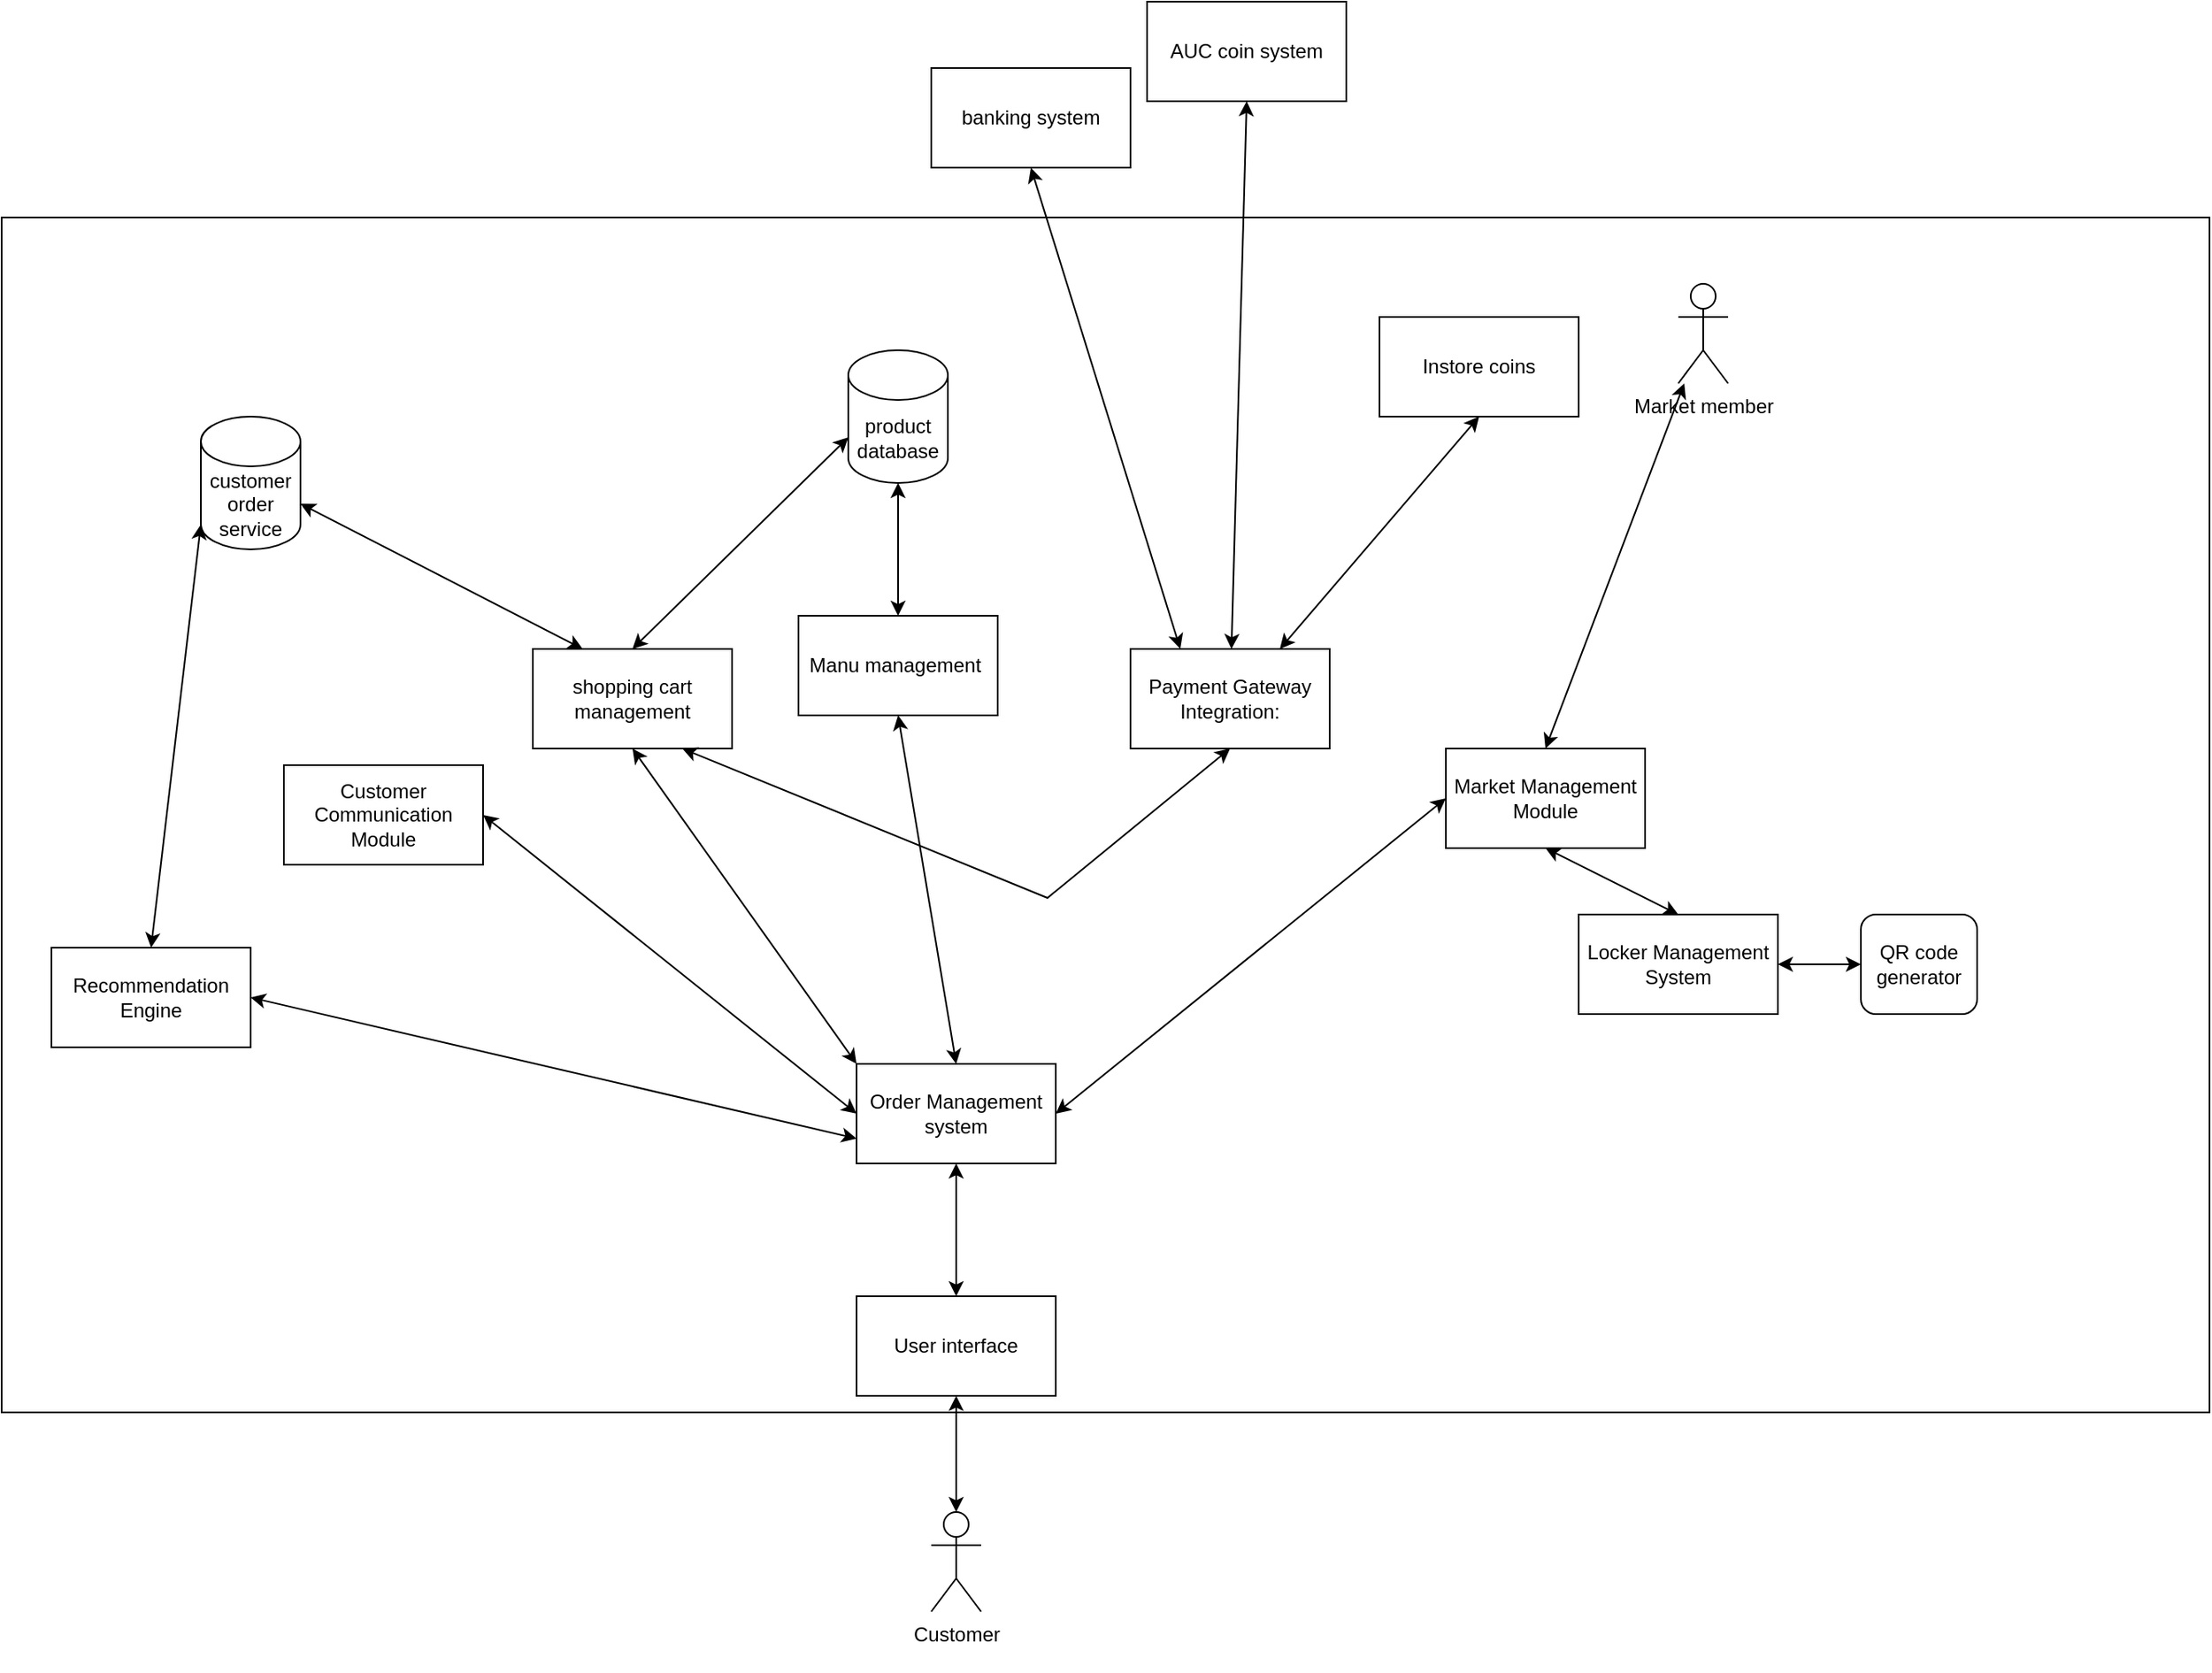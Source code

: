 <mxfile version="24.2.1" type="device">
  <diagram name="Page-1" id="zT_Mq7cjaYhYHliZlnHN">
    <mxGraphModel dx="4075" dy="2543" grid="1" gridSize="10" guides="1" tooltips="1" connect="1" arrows="1" fold="1" page="1" pageScale="1" pageWidth="850" pageHeight="1100" math="0" shadow="0">
      <root>
        <mxCell id="0" />
        <mxCell id="1" parent="0" />
        <mxCell id="6GepZUY5c6ScRgvaK6u8-1" value="User interface" style="rounded=0;whiteSpace=wrap;html=1;" parent="1" vertex="1">
          <mxGeometry x="365" y="420" width="120" height="60" as="geometry" />
        </mxCell>
        <mxCell id="6GepZUY5c6ScRgvaK6u8-2" value="Order Management system" style="rounded=0;whiteSpace=wrap;html=1;" parent="1" vertex="1">
          <mxGeometry x="365" y="280" width="120" height="60" as="geometry" />
        </mxCell>
        <mxCell id="6GepZUY5c6ScRgvaK6u8-3" value="Manu management&lt;span style=&quot;white-space: pre;&quot;&gt;&#x9;&lt;/span&gt;" style="rounded=0;whiteSpace=wrap;html=1;" parent="1" vertex="1">
          <mxGeometry x="330" y="10" width="120" height="60" as="geometry" />
        </mxCell>
        <mxCell id="6GepZUY5c6ScRgvaK6u8-4" value="Payment Gateway Integration:" style="rounded=0;whiteSpace=wrap;html=1;" parent="1" vertex="1">
          <mxGeometry x="530" y="30" width="120" height="60" as="geometry" />
        </mxCell>
        <mxCell id="6GepZUY5c6ScRgvaK6u8-5" value="shopping cart management" style="rounded=0;whiteSpace=wrap;html=1;" parent="1" vertex="1">
          <mxGeometry x="170" y="30" width="120" height="60" as="geometry" />
        </mxCell>
        <mxCell id="6GepZUY5c6ScRgvaK6u8-6" value="Customer Communication Module" style="rounded=0;whiteSpace=wrap;html=1;" parent="1" vertex="1">
          <mxGeometry x="20" y="100" width="120" height="60" as="geometry" />
        </mxCell>
        <mxCell id="6GepZUY5c6ScRgvaK6u8-7" value="Market Management Module" style="rounded=0;whiteSpace=wrap;html=1;" parent="1" vertex="1">
          <mxGeometry x="720" y="90" width="120" height="60" as="geometry" />
        </mxCell>
        <mxCell id="6GepZUY5c6ScRgvaK6u8-8" value="Locker Management System" style="rounded=0;whiteSpace=wrap;html=1;" parent="1" vertex="1">
          <mxGeometry x="800" y="190" width="120" height="60" as="geometry" />
        </mxCell>
        <mxCell id="6GepZUY5c6ScRgvaK6u8-9" value="Recommendation Engine" style="rounded=0;whiteSpace=wrap;html=1;" parent="1" vertex="1">
          <mxGeometry x="-120" y="210" width="120" height="60" as="geometry" />
        </mxCell>
        <mxCell id="6GepZUY5c6ScRgvaK6u8-10" value="Customer&lt;div&gt;&lt;br&gt;&lt;/div&gt;" style="shape=umlActor;verticalLabelPosition=bottom;verticalAlign=top;html=1;outlineConnect=0;" parent="1" vertex="1">
          <mxGeometry x="410" y="550" width="30" height="60" as="geometry" />
        </mxCell>
        <mxCell id="6GepZUY5c6ScRgvaK6u8-11" value="" style="endArrow=classic;startArrow=classic;html=1;rounded=0;entryX=0.5;entryY=1;entryDx=0;entryDy=0;exitX=0.5;exitY=0;exitDx=0;exitDy=0;exitPerimeter=0;" parent="1" source="6GepZUY5c6ScRgvaK6u8-10" target="6GepZUY5c6ScRgvaK6u8-1" edge="1">
          <mxGeometry width="50" height="50" relative="1" as="geometry">
            <mxPoint x="410" y="540" as="sourcePoint" />
            <mxPoint x="460" y="490" as="targetPoint" />
          </mxGeometry>
        </mxCell>
        <mxCell id="6GepZUY5c6ScRgvaK6u8-12" value="product database" style="shape=cylinder3;whiteSpace=wrap;html=1;boundedLbl=1;backgroundOutline=1;size=15;" parent="1" vertex="1">
          <mxGeometry x="360" y="-150" width="60" height="80" as="geometry" />
        </mxCell>
        <mxCell id="6GepZUY5c6ScRgvaK6u8-13" value="" style="endArrow=classic;startArrow=classic;html=1;rounded=0;entryX=0;entryY=0;entryDx=0;entryDy=52.5;entryPerimeter=0;exitX=0.5;exitY=0;exitDx=0;exitDy=0;" parent="1" source="6GepZUY5c6ScRgvaK6u8-5" target="6GepZUY5c6ScRgvaK6u8-12" edge="1">
          <mxGeometry width="50" height="50" relative="1" as="geometry">
            <mxPoint x="540" as="sourcePoint" />
            <mxPoint x="590" y="-50" as="targetPoint" />
          </mxGeometry>
        </mxCell>
        <mxCell id="6GepZUY5c6ScRgvaK6u8-14" value="" style="endArrow=classic;startArrow=classic;html=1;rounded=0;entryX=0.5;entryY=1;entryDx=0;entryDy=0;entryPerimeter=0;exitX=0.5;exitY=0;exitDx=0;exitDy=0;" parent="1" source="6GepZUY5c6ScRgvaK6u8-3" target="6GepZUY5c6ScRgvaK6u8-12" edge="1">
          <mxGeometry width="50" height="50" relative="1" as="geometry">
            <mxPoint x="370" as="sourcePoint" />
            <mxPoint x="420" y="-50" as="targetPoint" />
          </mxGeometry>
        </mxCell>
        <mxCell id="6GepZUY5c6ScRgvaK6u8-15" value="" style="endArrow=classic;startArrow=classic;html=1;rounded=0;exitX=1;exitY=0.5;exitDx=0;exitDy=0;entryX=0;entryY=0.5;entryDx=0;entryDy=0;" parent="1" source="6GepZUY5c6ScRgvaK6u8-6" target="6GepZUY5c6ScRgvaK6u8-2" edge="1">
          <mxGeometry width="50" height="50" relative="1" as="geometry">
            <mxPoint x="80" y="220" as="sourcePoint" />
            <mxPoint x="130" y="170" as="targetPoint" />
          </mxGeometry>
        </mxCell>
        <mxCell id="6GepZUY5c6ScRgvaK6u8-16" value="customer order service" style="shape=cylinder3;whiteSpace=wrap;html=1;boundedLbl=1;backgroundOutline=1;size=15;" parent="1" vertex="1">
          <mxGeometry x="-30" y="-110" width="60" height="80" as="geometry" />
        </mxCell>
        <mxCell id="6GepZUY5c6ScRgvaK6u8-18" value="" style="endArrow=classic;startArrow=classic;html=1;rounded=0;exitX=0.5;exitY=0;exitDx=0;exitDy=0;entryX=0;entryY=1;entryDx=0;entryDy=-15;entryPerimeter=0;" parent="1" source="6GepZUY5c6ScRgvaK6u8-9" target="6GepZUY5c6ScRgvaK6u8-16" edge="1">
          <mxGeometry width="50" height="50" relative="1" as="geometry">
            <mxPoint x="-140" y="40" as="sourcePoint" />
            <mxPoint x="-90" y="-10" as="targetPoint" />
          </mxGeometry>
        </mxCell>
        <mxCell id="6GepZUY5c6ScRgvaK6u8-19" value="" style="endArrow=classic;startArrow=classic;html=1;rounded=0;entryX=0.25;entryY=0;entryDx=0;entryDy=0;exitX=1;exitY=0;exitDx=0;exitDy=52.5;exitPerimeter=0;" parent="1" source="6GepZUY5c6ScRgvaK6u8-16" target="6GepZUY5c6ScRgvaK6u8-5" edge="1">
          <mxGeometry width="50" height="50" relative="1" as="geometry">
            <mxPoint x="110" as="sourcePoint" />
            <mxPoint x="160" y="-50" as="targetPoint" />
          </mxGeometry>
        </mxCell>
        <mxCell id="6GepZUY5c6ScRgvaK6u8-21" value="Market member&lt;div&gt;&lt;br&gt;&lt;/div&gt;" style="shape=umlActor;verticalLabelPosition=bottom;verticalAlign=top;html=1;outlineConnect=0;" parent="1" vertex="1">
          <mxGeometry x="860" y="-190" width="30" height="60" as="geometry" />
        </mxCell>
        <mxCell id="6GepZUY5c6ScRgvaK6u8-23" value="" style="endArrow=classic;startArrow=classic;html=1;rounded=0;exitX=0.5;exitY=0;exitDx=0;exitDy=0;" parent="1" source="6GepZUY5c6ScRgvaK6u8-7" target="6GepZUY5c6ScRgvaK6u8-21" edge="1">
          <mxGeometry width="50" height="50" relative="1" as="geometry">
            <mxPoint x="650" y="-70" as="sourcePoint" />
            <mxPoint x="700" y="-120" as="targetPoint" />
          </mxGeometry>
        </mxCell>
        <mxCell id="6GepZUY5c6ScRgvaK6u8-28" value="Instore coins" style="rounded=0;whiteSpace=wrap;html=1;" parent="1" vertex="1">
          <mxGeometry x="680" y="-170" width="120" height="60" as="geometry" />
        </mxCell>
        <mxCell id="6GepZUY5c6ScRgvaK6u8-29" value="AUC coin system" style="rounded=0;whiteSpace=wrap;html=1;" parent="1" vertex="1">
          <mxGeometry x="540" y="-360" width="120" height="60" as="geometry" />
        </mxCell>
        <mxCell id="6GepZUY5c6ScRgvaK6u8-30" value="banking system" style="rounded=0;whiteSpace=wrap;html=1;" parent="1" vertex="1">
          <mxGeometry x="410" y="-320" width="120" height="60" as="geometry" />
        </mxCell>
        <mxCell id="6GepZUY5c6ScRgvaK6u8-31" value="" style="endArrow=classic;startArrow=classic;html=1;rounded=0;entryX=0.5;entryY=1;entryDx=0;entryDy=0;exitX=0.25;exitY=0;exitDx=0;exitDy=0;" parent="1" source="6GepZUY5c6ScRgvaK6u8-4" target="6GepZUY5c6ScRgvaK6u8-30" edge="1">
          <mxGeometry width="50" height="50" relative="1" as="geometry">
            <mxPoint x="530" y="-150" as="sourcePoint" />
            <mxPoint x="580" y="-200" as="targetPoint" />
          </mxGeometry>
        </mxCell>
        <mxCell id="6GepZUY5c6ScRgvaK6u8-32" value="" style="endArrow=classic;startArrow=classic;html=1;rounded=0;entryX=0.5;entryY=1;entryDx=0;entryDy=0;" parent="1" source="6GepZUY5c6ScRgvaK6u8-4" target="6GepZUY5c6ScRgvaK6u8-29" edge="1">
          <mxGeometry width="50" height="50" relative="1" as="geometry">
            <mxPoint x="590" y="-280" as="sourcePoint" />
            <mxPoint x="640" y="-330" as="targetPoint" />
          </mxGeometry>
        </mxCell>
        <mxCell id="6GepZUY5c6ScRgvaK6u8-33" value="" style="endArrow=classic;startArrow=classic;html=1;rounded=0;entryX=0.5;entryY=1;entryDx=0;entryDy=0;exitX=0.75;exitY=0;exitDx=0;exitDy=0;" parent="1" source="6GepZUY5c6ScRgvaK6u8-4" target="6GepZUY5c6ScRgvaK6u8-28" edge="1">
          <mxGeometry width="50" height="50" relative="1" as="geometry">
            <mxPoint x="680" y="-290" as="sourcePoint" />
            <mxPoint x="730" y="-340" as="targetPoint" />
          </mxGeometry>
        </mxCell>
        <mxCell id="6GepZUY5c6ScRgvaK6u8-36" value="" style="endArrow=classic;startArrow=classic;html=1;rounded=0;entryX=0.5;entryY=1;entryDx=0;entryDy=0;exitX=0.5;exitY=0;exitDx=0;exitDy=0;" parent="1" source="6GepZUY5c6ScRgvaK6u8-1" target="6GepZUY5c6ScRgvaK6u8-2" edge="1">
          <mxGeometry width="50" height="50" relative="1" as="geometry">
            <mxPoint x="490" y="390" as="sourcePoint" />
            <mxPoint x="540" y="340" as="targetPoint" />
          </mxGeometry>
        </mxCell>
        <mxCell id="6GepZUY5c6ScRgvaK6u8-37" value="" style="endArrow=classic;startArrow=classic;html=1;rounded=0;exitX=1;exitY=0.5;exitDx=0;exitDy=0;entryX=0;entryY=0.75;entryDx=0;entryDy=0;" parent="1" source="6GepZUY5c6ScRgvaK6u8-9" target="6GepZUY5c6ScRgvaK6u8-2" edge="1">
          <mxGeometry width="50" height="50" relative="1" as="geometry">
            <mxPoint x="150" y="300" as="sourcePoint" />
            <mxPoint x="200" y="250" as="targetPoint" />
          </mxGeometry>
        </mxCell>
        <mxCell id="6GepZUY5c6ScRgvaK6u8-38" value="" style="endArrow=classic;startArrow=classic;html=1;rounded=0;entryX=0.5;entryY=1;entryDx=0;entryDy=0;exitX=0;exitY=0;exitDx=0;exitDy=0;" parent="1" source="6GepZUY5c6ScRgvaK6u8-2" target="6GepZUY5c6ScRgvaK6u8-5" edge="1">
          <mxGeometry width="50" height="50" relative="1" as="geometry">
            <mxPoint x="300" y="210" as="sourcePoint" />
            <mxPoint x="350" y="160" as="targetPoint" />
          </mxGeometry>
        </mxCell>
        <mxCell id="6GepZUY5c6ScRgvaK6u8-39" value="" style="endArrow=classic;startArrow=classic;html=1;rounded=0;entryX=0.5;entryY=1;entryDx=0;entryDy=0;exitX=0.5;exitY=0;exitDx=0;exitDy=0;" parent="1" source="6GepZUY5c6ScRgvaK6u8-8" target="6GepZUY5c6ScRgvaK6u8-7" edge="1">
          <mxGeometry width="50" height="50" relative="1" as="geometry">
            <mxPoint x="740" y="210" as="sourcePoint" />
            <mxPoint x="790" y="160" as="targetPoint" />
          </mxGeometry>
        </mxCell>
        <mxCell id="6GepZUY5c6ScRgvaK6u8-40" value="" style="endArrow=classic;startArrow=classic;html=1;rounded=0;entryX=0;entryY=0.5;entryDx=0;entryDy=0;exitX=1;exitY=0.5;exitDx=0;exitDy=0;" parent="1" source="6GepZUY5c6ScRgvaK6u8-2" target="6GepZUY5c6ScRgvaK6u8-7" edge="1">
          <mxGeometry width="50" height="50" relative="1" as="geometry">
            <mxPoint x="610" y="210" as="sourcePoint" />
            <mxPoint x="660" y="160" as="targetPoint" />
          </mxGeometry>
        </mxCell>
        <mxCell id="6GepZUY5c6ScRgvaK6u8-41" value="QR code generator" style="rounded=1;whiteSpace=wrap;html=1;" parent="1" vertex="1">
          <mxGeometry x="970" y="190" width="70" height="60" as="geometry" />
        </mxCell>
        <mxCell id="6GepZUY5c6ScRgvaK6u8-42" value="" style="endArrow=classic;startArrow=classic;html=1;rounded=0;entryX=0;entryY=0.5;entryDx=0;entryDy=0;exitX=1;exitY=0.5;exitDx=0;exitDy=0;" parent="1" source="6GepZUY5c6ScRgvaK6u8-8" target="6GepZUY5c6ScRgvaK6u8-41" edge="1">
          <mxGeometry width="50" height="50" relative="1" as="geometry">
            <mxPoint x="980" y="260" as="sourcePoint" />
            <mxPoint x="1030" y="210" as="targetPoint" />
          </mxGeometry>
        </mxCell>
        <mxCell id="6GepZUY5c6ScRgvaK6u8-43" value="" style="rounded=0;whiteSpace=wrap;html=1;fillColor=none;" parent="1" vertex="1">
          <mxGeometry x="-150" y="-230" width="1330" height="720" as="geometry" />
        </mxCell>
        <mxCell id="uZLKmTsGEDQGuLMgHiXO-2" value="" style="endArrow=classic;startArrow=classic;html=1;rounded=0;entryX=0.5;entryY=1;entryDx=0;entryDy=0;exitX=0.5;exitY=0;exitDx=0;exitDy=0;" edge="1" parent="1" source="6GepZUY5c6ScRgvaK6u8-2" target="6GepZUY5c6ScRgvaK6u8-3">
          <mxGeometry width="50" height="50" relative="1" as="geometry">
            <mxPoint x="590" y="270" as="sourcePoint" />
            <mxPoint x="640" y="220" as="targetPoint" />
          </mxGeometry>
        </mxCell>
        <mxCell id="uZLKmTsGEDQGuLMgHiXO-3" value="" style="endArrow=classic;startArrow=classic;html=1;rounded=0;entryX=0.5;entryY=1;entryDx=0;entryDy=0;exitX=0.75;exitY=1;exitDx=0;exitDy=0;" edge="1" parent="1" source="6GepZUY5c6ScRgvaK6u8-5" target="6GepZUY5c6ScRgvaK6u8-4">
          <mxGeometry width="50" height="50" relative="1" as="geometry">
            <mxPoint x="510" y="160" as="sourcePoint" />
            <mxPoint x="560" y="110" as="targetPoint" />
            <Array as="points">
              <mxPoint x="480" y="180" />
            </Array>
          </mxGeometry>
        </mxCell>
      </root>
    </mxGraphModel>
  </diagram>
</mxfile>
